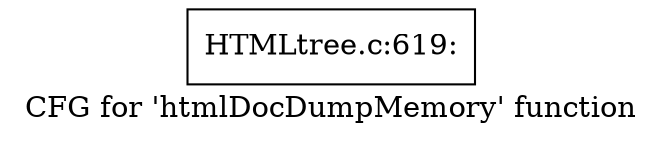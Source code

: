 digraph "CFG for 'htmlDocDumpMemory' function" {
	label="CFG for 'htmlDocDumpMemory' function";

	Node0x560912f2fc90 [shape=record,label="{HTMLtree.c:619:}"];
}
